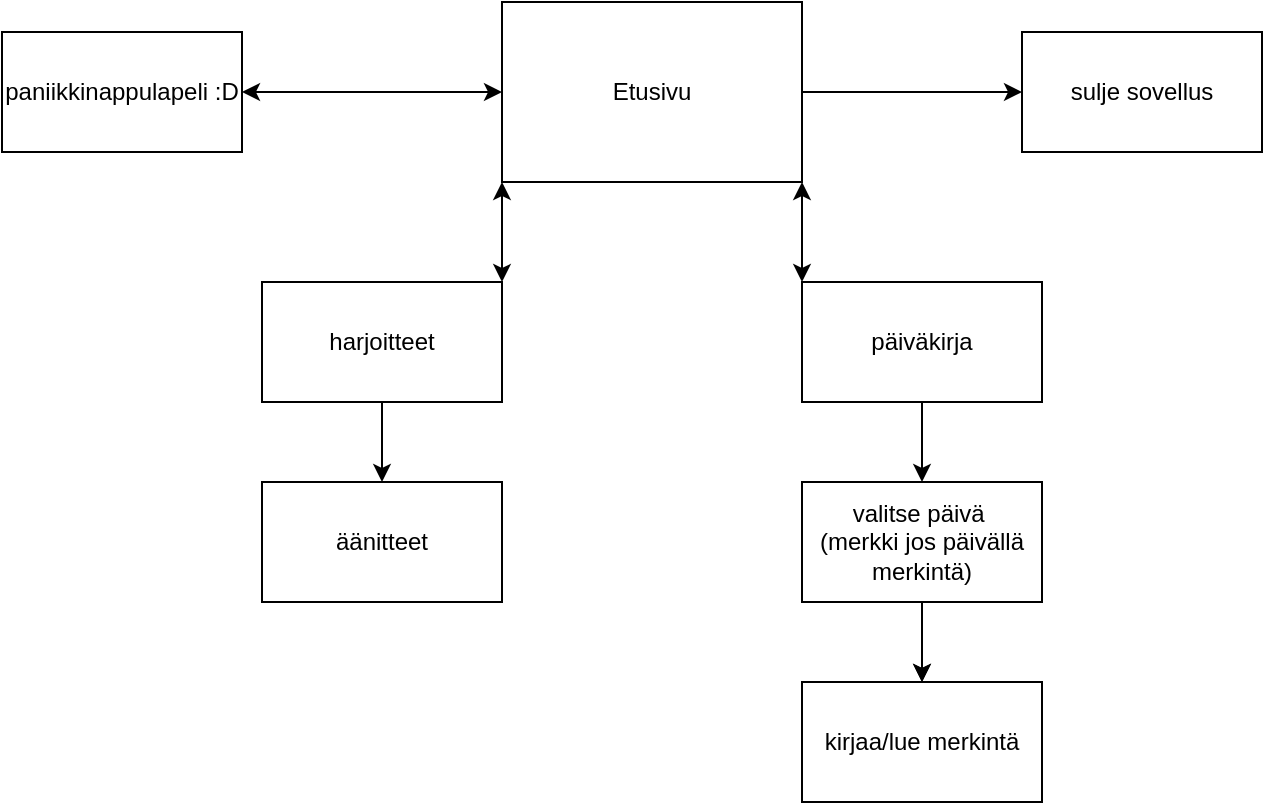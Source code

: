 <mxfile version="21.3.6" type="device">
  <diagram name="Sivu-1" id="QYOOcOOhuvQIoj5bzhgW">
    <mxGraphModel dx="1379" dy="796" grid="1" gridSize="10" guides="1" tooltips="1" connect="1" arrows="1" fold="1" page="1" pageScale="1" pageWidth="827" pageHeight="1169" math="0" shadow="0">
      <root>
        <mxCell id="0" />
        <mxCell id="1" parent="0" />
        <mxCell id="DEsEWaqyKg0AzU0tmRKH-1" value="Etusivu" style="rounded=0;whiteSpace=wrap;html=1;" vertex="1" parent="1">
          <mxGeometry x="330" y="40" width="150" height="90" as="geometry" />
        </mxCell>
        <mxCell id="DEsEWaqyKg0AzU0tmRKH-2" value="harjoitteet&lt;br&gt;" style="rounded=0;whiteSpace=wrap;html=1;" vertex="1" parent="1">
          <mxGeometry x="210" y="180" width="120" height="60" as="geometry" />
        </mxCell>
        <mxCell id="DEsEWaqyKg0AzU0tmRKH-3" value="päiväkirja" style="rounded=0;whiteSpace=wrap;html=1;" vertex="1" parent="1">
          <mxGeometry x="480" y="180" width="120" height="60" as="geometry" />
        </mxCell>
        <mxCell id="DEsEWaqyKg0AzU0tmRKH-5" value="" style="endArrow=classic;startArrow=classic;html=1;rounded=0;entryX=0;entryY=1;entryDx=0;entryDy=0;exitX=1;exitY=0;exitDx=0;exitDy=0;" edge="1" parent="1" source="DEsEWaqyKg0AzU0tmRKH-2" target="DEsEWaqyKg0AzU0tmRKH-1">
          <mxGeometry width="50" height="50" relative="1" as="geometry">
            <mxPoint x="270" y="180" as="sourcePoint" />
            <mxPoint x="320" y="130" as="targetPoint" />
          </mxGeometry>
        </mxCell>
        <mxCell id="DEsEWaqyKg0AzU0tmRKH-6" value="" style="endArrow=classic;startArrow=classic;html=1;rounded=0;entryX=1;entryY=1;entryDx=0;entryDy=0;exitX=0;exitY=0;exitDx=0;exitDy=0;" edge="1" parent="1" source="DEsEWaqyKg0AzU0tmRKH-3" target="DEsEWaqyKg0AzU0tmRKH-1">
          <mxGeometry width="50" height="50" relative="1" as="geometry">
            <mxPoint x="490" y="190" as="sourcePoint" />
            <mxPoint x="540" y="140" as="targetPoint" />
          </mxGeometry>
        </mxCell>
        <mxCell id="DEsEWaqyKg0AzU0tmRKH-7" value="äänitteet" style="rounded=0;whiteSpace=wrap;html=1;" vertex="1" parent="1">
          <mxGeometry x="210" y="280" width="120" height="60" as="geometry" />
        </mxCell>
        <mxCell id="DEsEWaqyKg0AzU0tmRKH-8" value="" style="endArrow=classic;html=1;rounded=0;exitX=0.5;exitY=1;exitDx=0;exitDy=0;entryX=0.5;entryY=0;entryDx=0;entryDy=0;" edge="1" parent="1" source="DEsEWaqyKg0AzU0tmRKH-2" target="DEsEWaqyKg0AzU0tmRKH-7">
          <mxGeometry width="50" height="50" relative="1" as="geometry">
            <mxPoint x="260" y="280" as="sourcePoint" />
            <mxPoint x="400" y="370" as="targetPoint" />
          </mxGeometry>
        </mxCell>
        <mxCell id="DEsEWaqyKg0AzU0tmRKH-23" value="sulje sovellus" style="rounded=0;whiteSpace=wrap;html=1;" vertex="1" parent="1">
          <mxGeometry x="590" y="55" width="120" height="60" as="geometry" />
        </mxCell>
        <mxCell id="DEsEWaqyKg0AzU0tmRKH-24" value="" style="endArrow=classic;html=1;rounded=0;entryX=0;entryY=0.5;entryDx=0;entryDy=0;" edge="1" parent="1" source="DEsEWaqyKg0AzU0tmRKH-1" target="DEsEWaqyKg0AzU0tmRKH-23">
          <mxGeometry width="50" height="50" relative="1" as="geometry">
            <mxPoint x="480" y="135" as="sourcePoint" />
            <mxPoint x="550.711" y="85" as="targetPoint" />
          </mxGeometry>
        </mxCell>
        <mxCell id="DEsEWaqyKg0AzU0tmRKH-29" value="" style="edgeStyle=orthogonalEdgeStyle;rounded=0;orthogonalLoop=1;jettySize=auto;html=1;" edge="1" parent="1" source="DEsEWaqyKg0AzU0tmRKH-25" target="DEsEWaqyKg0AzU0tmRKH-26">
          <mxGeometry relative="1" as="geometry" />
        </mxCell>
        <mxCell id="DEsEWaqyKg0AzU0tmRKH-25" value="valitse päivä&amp;nbsp;&lt;br&gt;(merkki jos päivällä merkintä)" style="rounded=0;whiteSpace=wrap;html=1;" vertex="1" parent="1">
          <mxGeometry x="480" y="280" width="120" height="60" as="geometry" />
        </mxCell>
        <mxCell id="DEsEWaqyKg0AzU0tmRKH-26" value="kirjaa/lue merkintä" style="rounded=0;whiteSpace=wrap;html=1;" vertex="1" parent="1">
          <mxGeometry x="480" y="380" width="120" height="60" as="geometry" />
        </mxCell>
        <mxCell id="DEsEWaqyKg0AzU0tmRKH-27" value="" style="endArrow=classic;html=1;rounded=0;entryX=0.5;entryY=0;entryDx=0;entryDy=0;exitX=0.5;exitY=1;exitDx=0;exitDy=0;" edge="1" parent="1" source="DEsEWaqyKg0AzU0tmRKH-3" target="DEsEWaqyKg0AzU0tmRKH-25">
          <mxGeometry width="50" height="50" relative="1" as="geometry">
            <mxPoint x="670" y="340" as="sourcePoint" />
            <mxPoint x="720" y="290" as="targetPoint" />
          </mxGeometry>
        </mxCell>
        <mxCell id="DEsEWaqyKg0AzU0tmRKH-28" value="" style="endArrow=classic;html=1;rounded=0;entryX=0.5;entryY=0;entryDx=0;entryDy=0;exitX=0.5;exitY=1;exitDx=0;exitDy=0;" edge="1" parent="1" source="DEsEWaqyKg0AzU0tmRKH-25" target="DEsEWaqyKg0AzU0tmRKH-26">
          <mxGeometry width="50" height="50" relative="1" as="geometry">
            <mxPoint x="534" y="341" as="sourcePoint" />
            <mxPoint x="750" y="360" as="targetPoint" />
          </mxGeometry>
        </mxCell>
        <mxCell id="DEsEWaqyKg0AzU0tmRKH-30" value="paniikkinappulapeli :D&lt;br&gt;" style="rounded=0;whiteSpace=wrap;html=1;" vertex="1" parent="1">
          <mxGeometry x="80" y="55" width="120" height="60" as="geometry" />
        </mxCell>
        <mxCell id="DEsEWaqyKg0AzU0tmRKH-31" value="" style="endArrow=classic;startArrow=classic;html=1;rounded=0;exitX=1;exitY=0.5;exitDx=0;exitDy=0;entryX=0;entryY=0.5;entryDx=0;entryDy=0;" edge="1" parent="1" source="DEsEWaqyKg0AzU0tmRKH-30" target="DEsEWaqyKg0AzU0tmRKH-1">
          <mxGeometry width="50" height="50" relative="1" as="geometry">
            <mxPoint x="240" y="140" as="sourcePoint" />
            <mxPoint x="290" y="90" as="targetPoint" />
          </mxGeometry>
        </mxCell>
      </root>
    </mxGraphModel>
  </diagram>
</mxfile>
